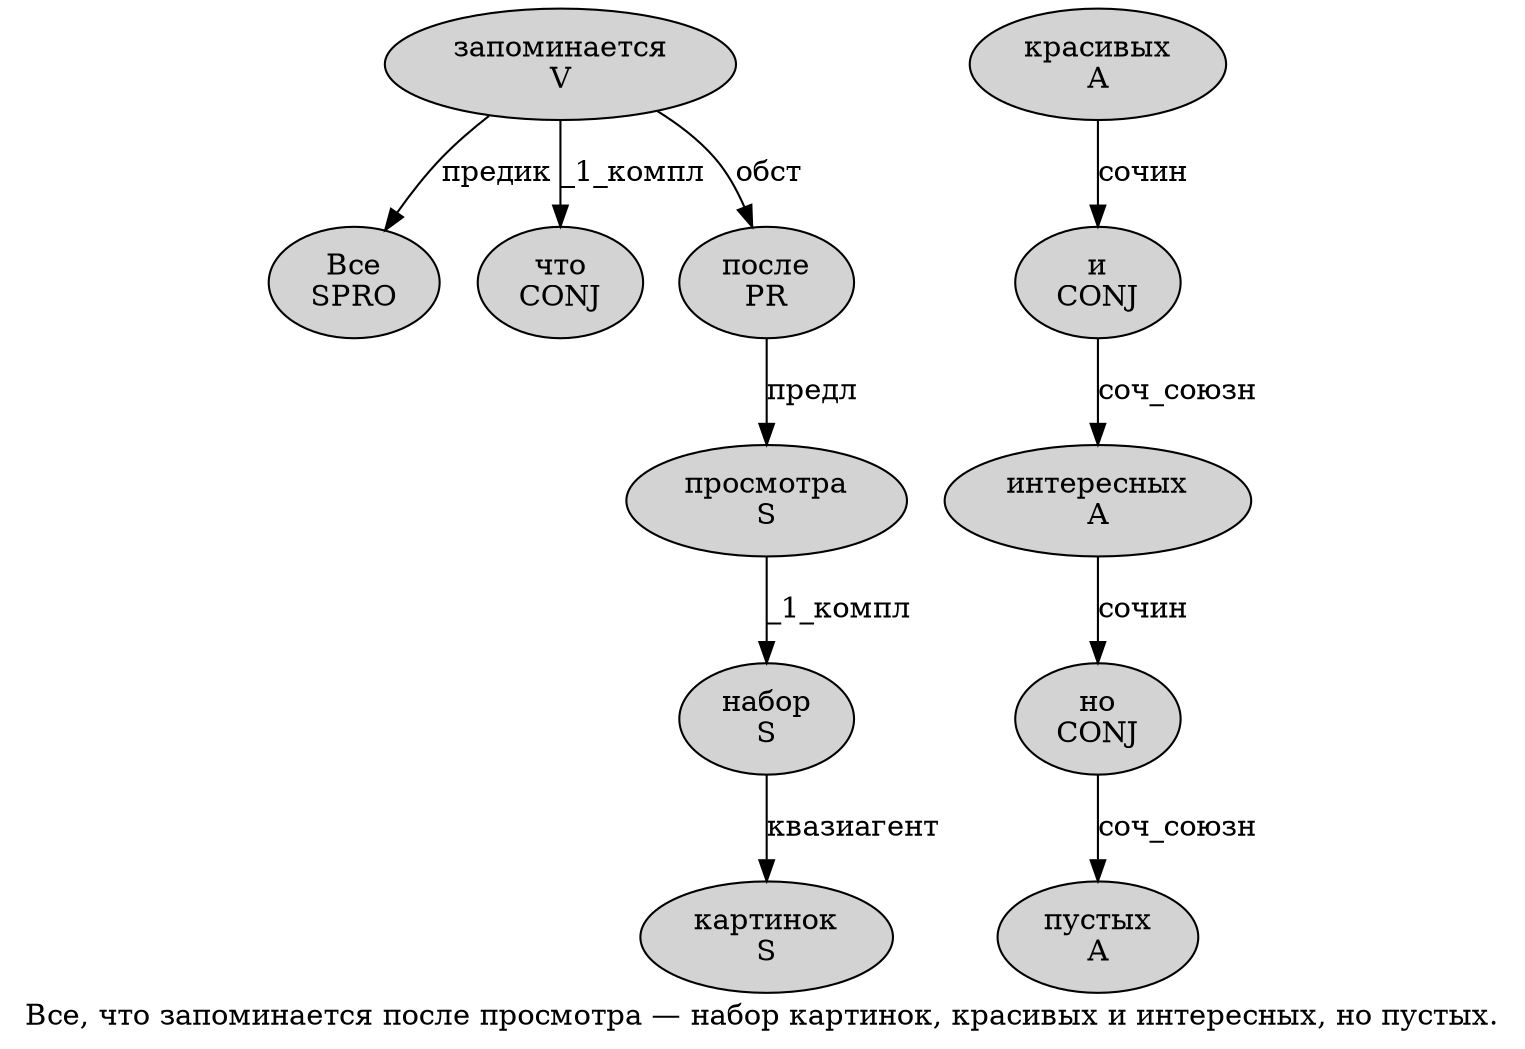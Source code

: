 digraph SENTENCE_3857 {
	graph [label="Все, что запоминается после просмотра — набор картинок, красивых и интересных, но пустых."]
	node [style=filled]
		0 [label="Все
SPRO" color="" fillcolor=lightgray penwidth=1 shape=ellipse]
		2 [label="что
CONJ" color="" fillcolor=lightgray penwidth=1 shape=ellipse]
		3 [label="запоминается
V" color="" fillcolor=lightgray penwidth=1 shape=ellipse]
		4 [label="после
PR" color="" fillcolor=lightgray penwidth=1 shape=ellipse]
		5 [label="просмотра
S" color="" fillcolor=lightgray penwidth=1 shape=ellipse]
		7 [label="набор
S" color="" fillcolor=lightgray penwidth=1 shape=ellipse]
		8 [label="картинок
S" color="" fillcolor=lightgray penwidth=1 shape=ellipse]
		10 [label="красивых
A" color="" fillcolor=lightgray penwidth=1 shape=ellipse]
		11 [label="и
CONJ" color="" fillcolor=lightgray penwidth=1 shape=ellipse]
		12 [label="интересных
A" color="" fillcolor=lightgray penwidth=1 shape=ellipse]
		14 [label="но
CONJ" color="" fillcolor=lightgray penwidth=1 shape=ellipse]
		15 [label="пустых
A" color="" fillcolor=lightgray penwidth=1 shape=ellipse]
			7 -> 8 [label="квазиагент"]
			4 -> 5 [label="предл"]
			3 -> 0 [label="предик"]
			3 -> 2 [label="_1_компл"]
			3 -> 4 [label="обст"]
			5 -> 7 [label="_1_компл"]
			14 -> 15 [label="соч_союзн"]
			12 -> 14 [label="сочин"]
			10 -> 11 [label="сочин"]
			11 -> 12 [label="соч_союзн"]
}